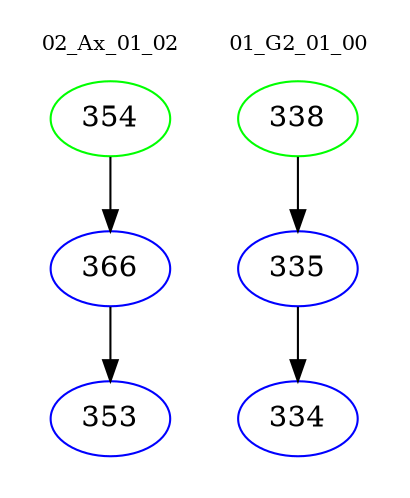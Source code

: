 digraph{
subgraph cluster_0 {
color = white
label = "02_Ax_01_02";
fontsize=10;
T0_354 [label="354", color="green"]
T0_354 -> T0_366 [color="black"]
T0_366 [label="366", color="blue"]
T0_366 -> T0_353 [color="black"]
T0_353 [label="353", color="blue"]
}
subgraph cluster_1 {
color = white
label = "01_G2_01_00";
fontsize=10;
T1_338 [label="338", color="green"]
T1_338 -> T1_335 [color="black"]
T1_335 [label="335", color="blue"]
T1_335 -> T1_334 [color="black"]
T1_334 [label="334", color="blue"]
}
}
